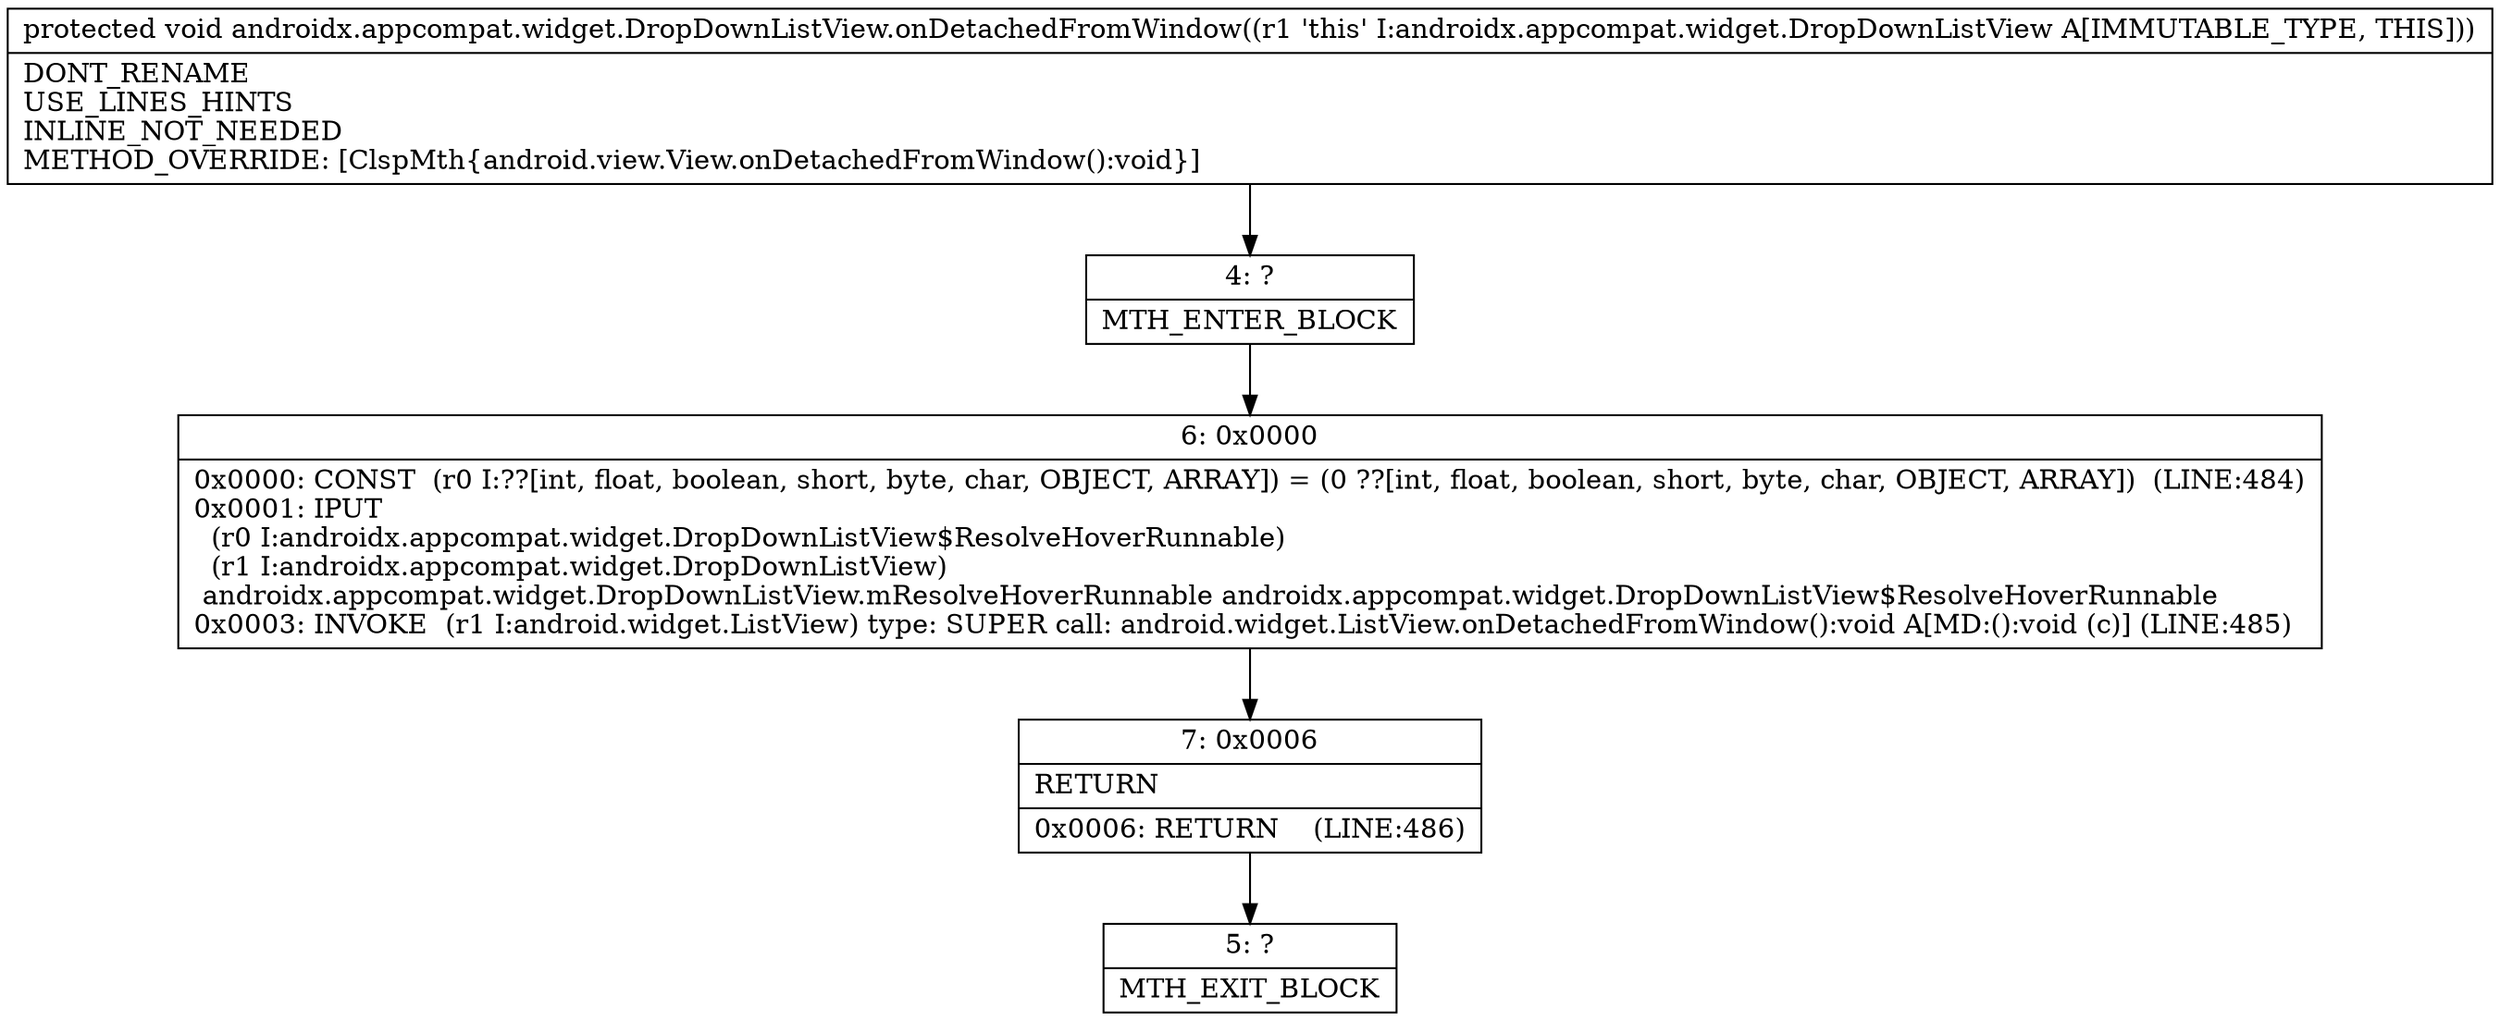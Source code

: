 digraph "CFG forandroidx.appcompat.widget.DropDownListView.onDetachedFromWindow()V" {
Node_4 [shape=record,label="{4\:\ ?|MTH_ENTER_BLOCK\l}"];
Node_6 [shape=record,label="{6\:\ 0x0000|0x0000: CONST  (r0 I:??[int, float, boolean, short, byte, char, OBJECT, ARRAY]) = (0 ??[int, float, boolean, short, byte, char, OBJECT, ARRAY])  (LINE:484)\l0x0001: IPUT  \l  (r0 I:androidx.appcompat.widget.DropDownListView$ResolveHoverRunnable)\l  (r1 I:androidx.appcompat.widget.DropDownListView)\l androidx.appcompat.widget.DropDownListView.mResolveHoverRunnable androidx.appcompat.widget.DropDownListView$ResolveHoverRunnable \l0x0003: INVOKE  (r1 I:android.widget.ListView) type: SUPER call: android.widget.ListView.onDetachedFromWindow():void A[MD:():void (c)] (LINE:485)\l}"];
Node_7 [shape=record,label="{7\:\ 0x0006|RETURN\l|0x0006: RETURN    (LINE:486)\l}"];
Node_5 [shape=record,label="{5\:\ ?|MTH_EXIT_BLOCK\l}"];
MethodNode[shape=record,label="{protected void androidx.appcompat.widget.DropDownListView.onDetachedFromWindow((r1 'this' I:androidx.appcompat.widget.DropDownListView A[IMMUTABLE_TYPE, THIS]))  | DONT_RENAME\lUSE_LINES_HINTS\lINLINE_NOT_NEEDED\lMETHOD_OVERRIDE: [ClspMth\{android.view.View.onDetachedFromWindow():void\}]\l}"];
MethodNode -> Node_4;Node_4 -> Node_6;
Node_6 -> Node_7;
Node_7 -> Node_5;
}

